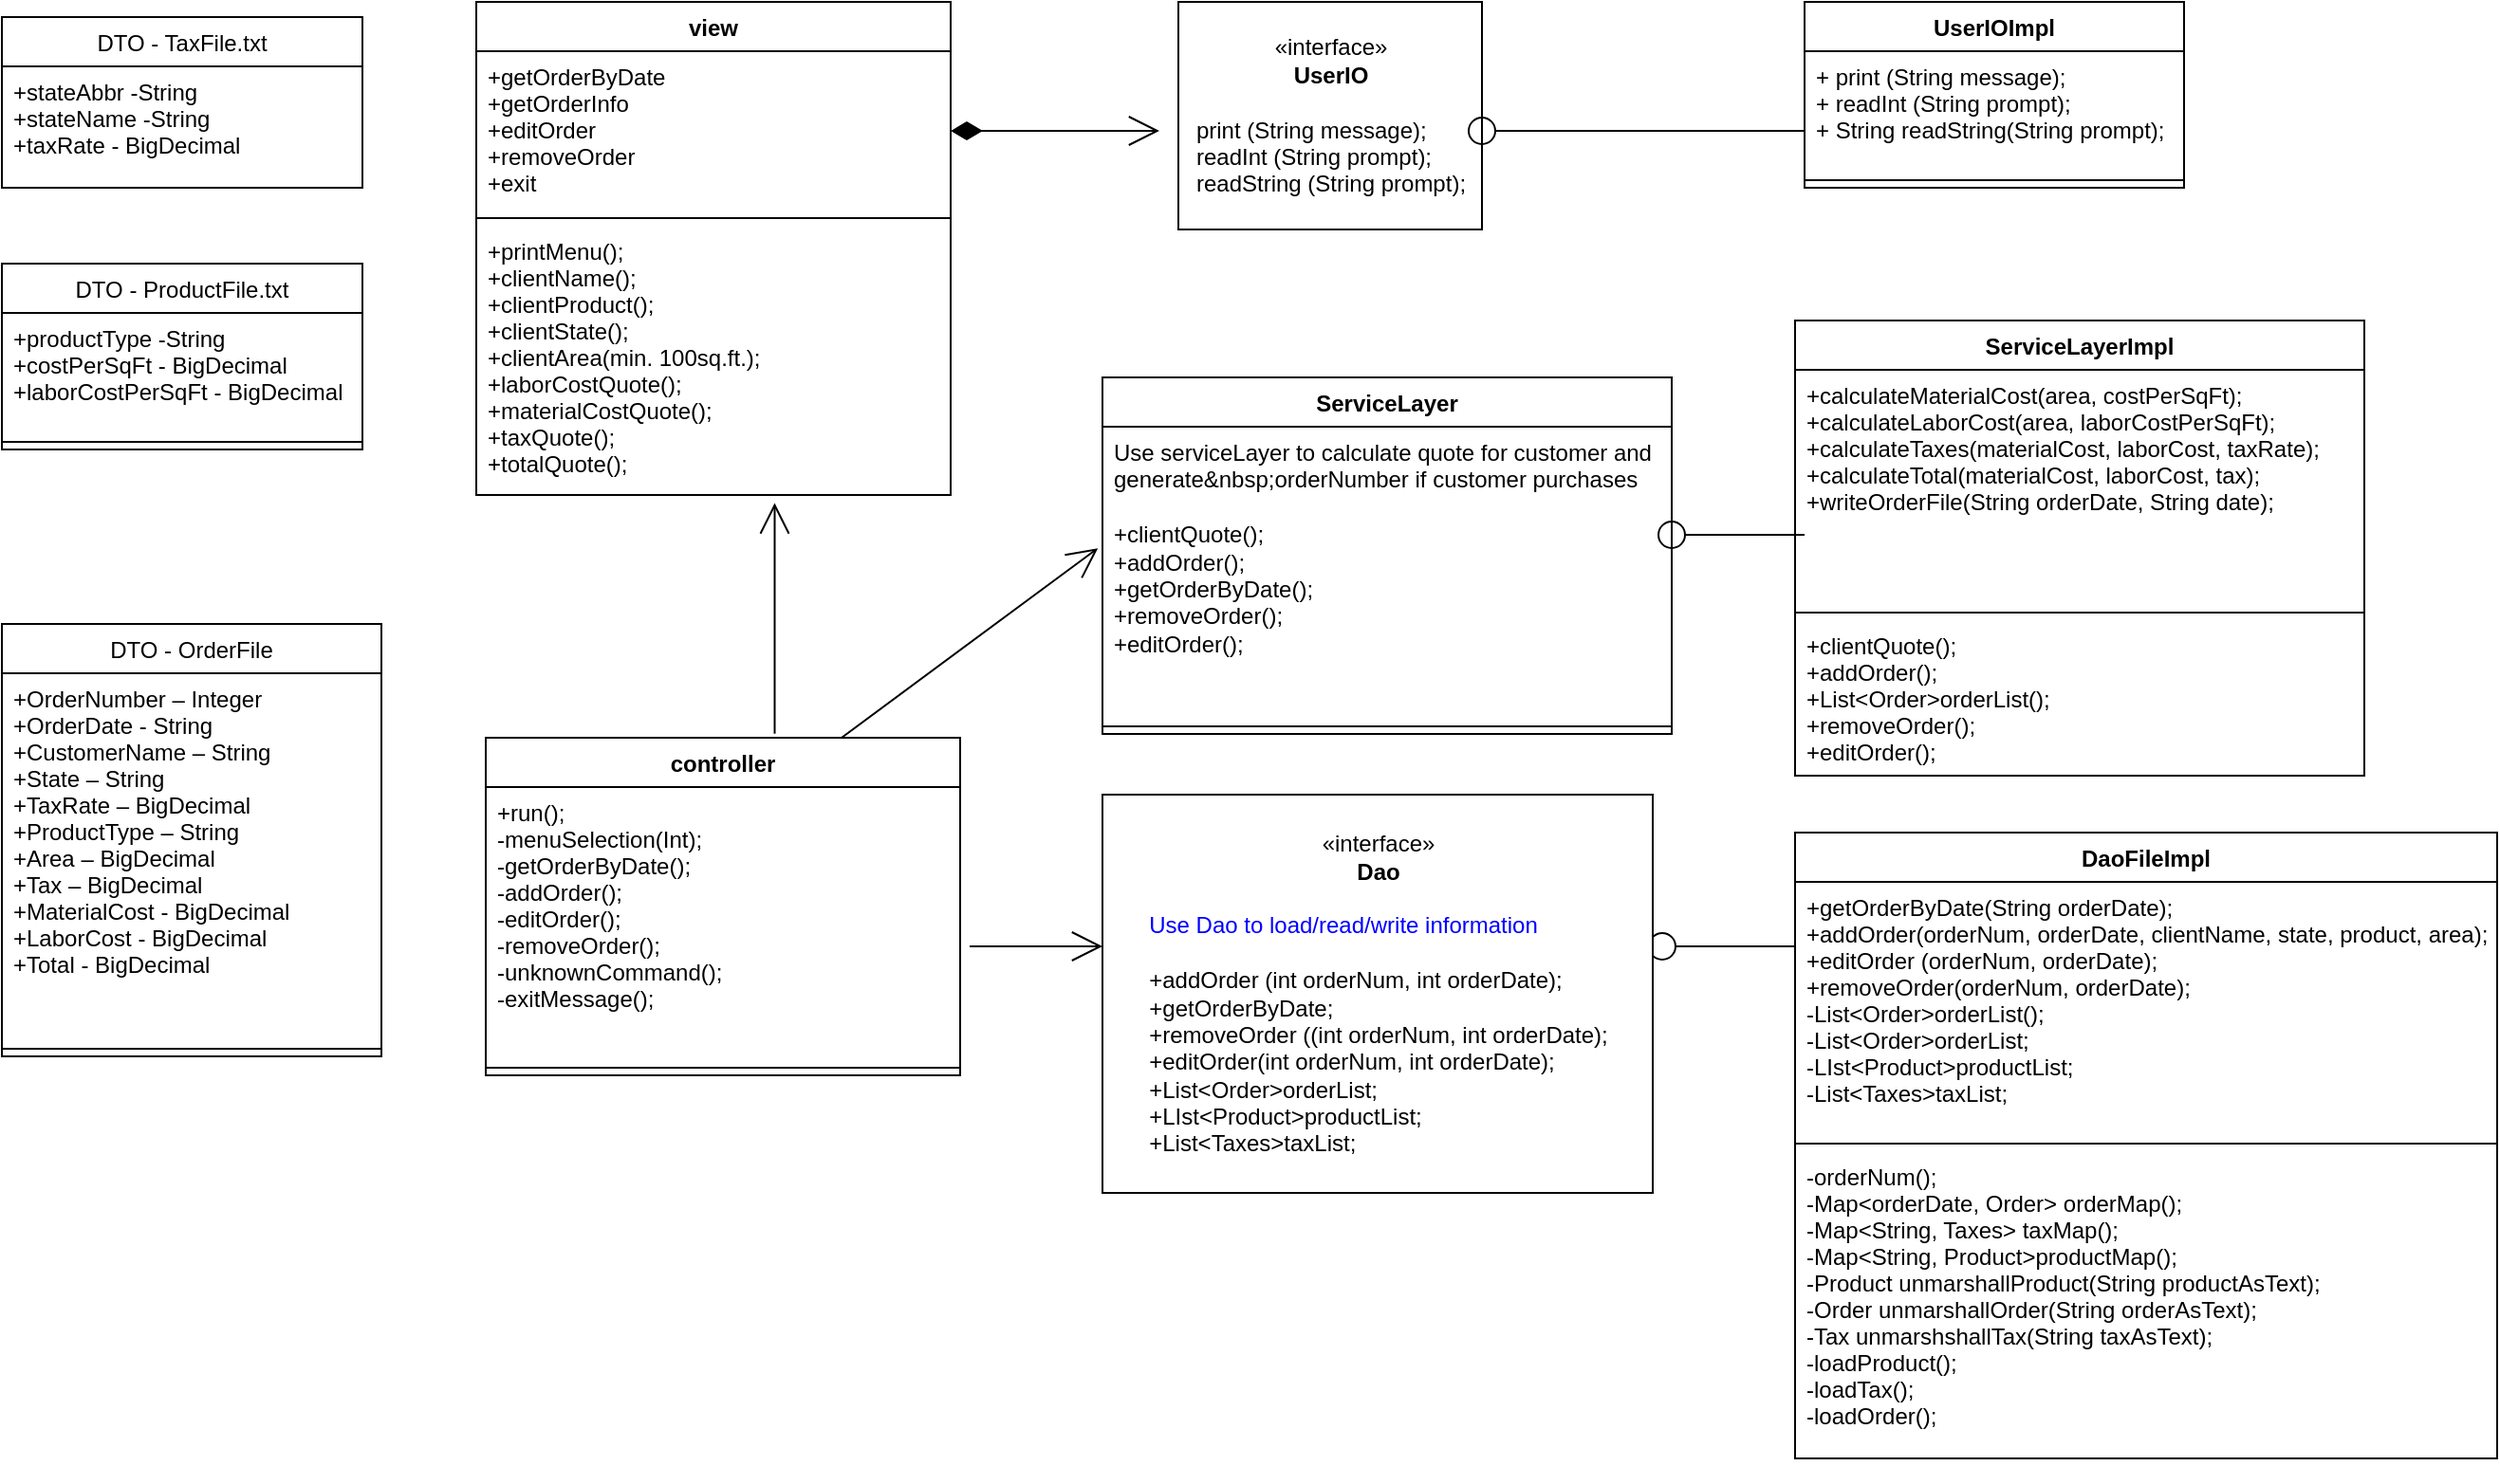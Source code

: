 <mxfile version="20.7.4" type="device"><diagram id="L3UBAg8dQAbpJUuamHHr" name="Page-1"><mxGraphModel dx="1050" dy="541" grid="1" gridSize="10" guides="1" tooltips="1" connect="1" arrows="1" fold="1" page="1" pageScale="1" pageWidth="850" pageHeight="1100" math="0" shadow="0"><root><mxCell id="0"/><mxCell id="1" parent="0"/><mxCell id="_ahWs5Ajes9bLg9er3oh-1" value="UserIOImpl" style="swimlane;fontStyle=1;align=center;verticalAlign=top;childLayout=stackLayout;horizontal=1;startSize=26;horizontalStack=0;resizeParent=1;resizeParentMax=0;resizeLast=0;collapsible=1;marginBottom=0;" parent="1" vertex="1"><mxGeometry x="980" y="32" width="200" height="98" as="geometry"/></mxCell><mxCell id="_ahWs5Ajes9bLg9er3oh-2" value="+ print (String message);&#10;+ readInt (String prompt);&#10;+ String readString(String prompt);" style="text;strokeColor=none;fillColor=none;align=left;verticalAlign=top;spacingLeft=4;spacingRight=4;overflow=hidden;rotatable=0;points=[[0,0.5],[1,0.5]];portConstraint=eastwest;" parent="_ahWs5Ajes9bLg9er3oh-1" vertex="1"><mxGeometry y="26" width="200" height="64" as="geometry"/></mxCell><mxCell id="_ahWs5Ajes9bLg9er3oh-3" value="" style="line;strokeWidth=1;fillColor=none;align=left;verticalAlign=middle;spacingTop=-1;spacingLeft=3;spacingRight=3;rotatable=0;labelPosition=right;points=[];portConstraint=eastwest;" parent="_ahWs5Ajes9bLg9er3oh-1" vertex="1"><mxGeometry y="90" width="200" height="8" as="geometry"/></mxCell><mxCell id="_ahWs5Ajes9bLg9er3oh-5" value="view" style="swimlane;fontStyle=1;align=center;verticalAlign=top;childLayout=stackLayout;horizontal=1;startSize=26;horizontalStack=0;resizeParent=1;resizeParentMax=0;resizeLast=0;collapsible=1;marginBottom=0;" parent="1" vertex="1"><mxGeometry x="280" y="32" width="250" height="260" as="geometry"/></mxCell><mxCell id="_ahWs5Ajes9bLg9er3oh-6" value="+getOrderByDate&#10;+getOrderInfo&#10;+editOrder&#10;+removeOrder&#10;+exit" style="text;strokeColor=none;fillColor=none;align=left;verticalAlign=top;spacingLeft=4;spacingRight=4;overflow=hidden;rotatable=0;points=[[0,0.5],[1,0.5]];portConstraint=eastwest;" parent="_ahWs5Ajes9bLg9er3oh-5" vertex="1"><mxGeometry y="26" width="250" height="84" as="geometry"/></mxCell><mxCell id="_ahWs5Ajes9bLg9er3oh-7" value="" style="line;strokeWidth=1;fillColor=none;align=left;verticalAlign=middle;spacingTop=-1;spacingLeft=3;spacingRight=3;rotatable=0;labelPosition=right;points=[];portConstraint=eastwest;" parent="_ahWs5Ajes9bLg9er3oh-5" vertex="1"><mxGeometry y="110" width="250" height="8" as="geometry"/></mxCell><mxCell id="_ahWs5Ajes9bLg9er3oh-8" value="+printMenu();&#10;+clientName();&#10;+clientProduct();&#10;+clientState();&#10;+clientArea(min. 100sq.ft.);&#10;+laborCostQuote();&#10;+materialCostQuote();&#10;+taxQuote();&#10;+totalQuote();" style="text;strokeColor=none;fillColor=none;align=left;verticalAlign=top;spacingLeft=4;spacingRight=4;overflow=hidden;rotatable=0;points=[[0,0.5],[1,0.5]];portConstraint=eastwest;" parent="_ahWs5Ajes9bLg9er3oh-5" vertex="1"><mxGeometry y="118" width="250" height="142" as="geometry"/></mxCell><mxCell id="_ahWs5Ajes9bLg9er3oh-9" value="controller" style="swimlane;fontStyle=1;align=center;verticalAlign=top;childLayout=stackLayout;horizontal=1;startSize=26;horizontalStack=0;resizeParent=1;resizeParentMax=0;resizeLast=0;collapsible=1;marginBottom=0;" parent="1" vertex="1"><mxGeometry x="285" y="420" width="250" height="178" as="geometry"><mxRectangle x="280" y="300" width="100" height="30" as="alternateBounds"/></mxGeometry></mxCell><mxCell id="_ahWs5Ajes9bLg9er3oh-10" value="+run();&#10;-menuSelection(Int);&#10;-getOrderByDate();&#10;-addOrder();&#10;-editOrder();&#10;-removeOrder();&#10;-unknownCommand();&#10;-exitMessage();" style="text;strokeColor=none;fillColor=none;align=left;verticalAlign=top;spacingLeft=4;spacingRight=4;overflow=hidden;rotatable=0;points=[[0,0.5],[1,0.5]];portConstraint=eastwest;" parent="_ahWs5Ajes9bLg9er3oh-9" vertex="1"><mxGeometry y="26" width="250" height="144" as="geometry"/></mxCell><mxCell id="_ahWs5Ajes9bLg9er3oh-11" value="" style="line;strokeWidth=1;fillColor=none;align=left;verticalAlign=middle;spacingTop=-1;spacingLeft=3;spacingRight=3;rotatable=0;labelPosition=right;points=[];portConstraint=eastwest;" parent="_ahWs5Ajes9bLg9er3oh-9" vertex="1"><mxGeometry y="170" width="250" height="8" as="geometry"/></mxCell><mxCell id="_ahWs5Ajes9bLg9er3oh-13" value="DaoFileImpl" style="swimlane;fontStyle=1;align=center;verticalAlign=top;childLayout=stackLayout;horizontal=1;startSize=26;horizontalStack=0;resizeParent=1;resizeParentMax=0;resizeLast=0;collapsible=1;marginBottom=0;" parent="1" vertex="1"><mxGeometry x="975" y="470" width="370" height="330" as="geometry"/></mxCell><mxCell id="_ahWs5Ajes9bLg9er3oh-14" value="+getOrderByDate(String orderDate); &#10;+addOrder(orderNum, orderDate, clientName, state, product, area);&#10;+editOrder (orderNum, orderDate);&#10;+removeOrder(orderNum, orderDate);&#10;-List&lt;Order&gt;orderList();&#10;-List&lt;Order&gt;orderList;&#10;-LIst&lt;Product&gt;productList;&#10;-List&lt;Taxes&gt;taxList;" style="text;strokeColor=none;fillColor=none;align=left;verticalAlign=top;spacingLeft=4;spacingRight=4;overflow=hidden;rotatable=0;points=[[0,0.5],[1,0.5]];portConstraint=eastwest;" parent="_ahWs5Ajes9bLg9er3oh-13" vertex="1"><mxGeometry y="26" width="370" height="134" as="geometry"/></mxCell><mxCell id="_ahWs5Ajes9bLg9er3oh-15" value="" style="line;strokeWidth=1;fillColor=none;align=left;verticalAlign=middle;spacingTop=-1;spacingLeft=3;spacingRight=3;rotatable=0;labelPosition=right;points=[];portConstraint=eastwest;" parent="_ahWs5Ajes9bLg9er3oh-13" vertex="1"><mxGeometry y="160" width="370" height="8" as="geometry"/></mxCell><mxCell id="_ahWs5Ajes9bLg9er3oh-16" value="-orderNum();&#10;-Map&lt;orderDate, Order&gt; orderMap();&#10;-Map&lt;String, Taxes&gt; taxMap();&#10;-Map&lt;String, Product&gt;productMap(); &#10;-Product unmarshallProduct(String productAsText);&#10;-Order unmarshallOrder(String orderAsText);&#10;-Tax unmarshshallTax(String taxAsText);&#10;-loadProduct();&#10;-loadTax();&#10;-loadOrder();" style="text;strokeColor=none;fillColor=none;align=left;verticalAlign=top;spacingLeft=4;spacingRight=4;overflow=hidden;rotatable=0;points=[[0,0.5],[1,0.5]];portConstraint=eastwest;" parent="_ahWs5Ajes9bLg9er3oh-13" vertex="1"><mxGeometry y="168" width="370" height="162" as="geometry"/></mxCell><mxCell id="_ahWs5Ajes9bLg9er3oh-19" value="«interface»&lt;br&gt;&lt;b&gt;UserIO&lt;br&gt;&lt;/b&gt;&lt;br&gt;&lt;div style=&quot;text-align: left;&quot;&gt;&lt;span style=&quot;background-color: initial;&quot;&gt;print (String message);&lt;/span&gt;&lt;/div&gt;&lt;div style=&quot;text-align: left;&quot;&gt;&lt;span style=&quot;background-color: initial;&quot;&gt;readInt (String prompt);&lt;/span&gt;&lt;/div&gt;readString (String prompt);" style="html=1;" parent="1" vertex="1"><mxGeometry x="650" y="32" width="160" height="120" as="geometry"/></mxCell><mxCell id="7VSA_aUPP1uoK97NnYB3-9" value="" style="edgeStyle=none;curved=1;rounded=0;orthogonalLoop=1;jettySize=auto;html=1;fontSize=12;endArrow=none;startSize=14;endSize=14;sourcePerimeterSpacing=8;targetPerimeterSpacing=8;startArrow=oval;startFill=0;endFill=0;" parent="1" edge="1"><mxGeometry relative="1" as="geometry"><mxPoint x="975" y="530" as="targetPoint"/><mxPoint x="905" y="530" as="sourcePoint"/></mxGeometry></mxCell><mxCell id="_ahWs5Ajes9bLg9er3oh-20" value="«interface»&lt;br&gt;&lt;b&gt;Dao&lt;br&gt;&lt;br&gt;&lt;/b&gt;&lt;div style=&quot;text-align: left;&quot;&gt;&lt;span style=&quot;color: rgb(0, 0, 255); background-color: initial;&quot;&gt;Use Dao to load/read/write information&lt;/span&gt;&lt;br&gt;&lt;/div&gt;&lt;br&gt;&lt;div style=&quot;text-align: left;&quot;&gt;&lt;span style=&quot;background-color: initial;&quot;&gt;+addOrder (int orderNum, int orderDate);&lt;/span&gt;&lt;/div&gt;&lt;div style=&quot;text-align: left;&quot;&gt;&lt;span style=&quot;background-color: initial;&quot;&gt;+&lt;/span&gt;getOrderByDate&lt;span style=&quot;background-color: initial;&quot;&gt;;&lt;/span&gt;&lt;/div&gt;&lt;div style=&quot;text-align: left;&quot;&gt;&lt;span style=&quot;background-color: initial;&quot;&gt;+removeOrder (&lt;/span&gt;&lt;span style=&quot;text-align: center;&quot;&gt;(int orderNum, int orderDate&lt;/span&gt;&lt;span style=&quot;background-color: initial;&quot;&gt;);&lt;/span&gt;&lt;/div&gt;&lt;div style=&quot;text-align: left;&quot;&gt;&lt;span style=&quot;background-color: initial;&quot;&gt;+editOrder(int orderNum, int orderDate);&lt;/span&gt;&lt;/div&gt;&lt;div style=&quot;text-align: left;&quot;&gt;&lt;span style=&quot;background-color: initial;&quot;&gt;+List&amp;lt;Order&amp;gt;orderList;&lt;/span&gt;&lt;/div&gt;&lt;div style=&quot;text-align: left;&quot;&gt;&lt;span style=&quot;background-color: initial;&quot;&gt;+LIst&amp;lt;Product&amp;gt;productList;&lt;/span&gt;&lt;/div&gt;&lt;div style=&quot;text-align: left;&quot;&gt;&lt;span style=&quot;background-color: initial;&quot;&gt;+List&amp;lt;Taxes&amp;gt;taxList;&lt;/span&gt;&lt;/div&gt;" style="html=1;" parent="1" vertex="1"><mxGeometry x="610" y="450" width="290" height="210" as="geometry"/></mxCell><mxCell id="_ahWs5Ajes9bLg9er3oh-21" value="DTO - TaxFile.txt" style="swimlane;fontStyle=0;childLayout=stackLayout;horizontal=1;startSize=26;fillColor=none;horizontalStack=0;resizeParent=1;resizeParentMax=0;resizeLast=0;collapsible=1;marginBottom=0;" parent="1" vertex="1"><mxGeometry x="30" y="40" width="190" height="90" as="geometry"/></mxCell><mxCell id="_ahWs5Ajes9bLg9er3oh-24" value="+stateAbbr -String&#10;+stateName -String&#10;+taxRate - BigDecimal" style="text;strokeColor=none;fillColor=none;align=left;verticalAlign=top;spacingLeft=4;spacingRight=4;overflow=hidden;rotatable=0;points=[[0,0.5],[1,0.5]];portConstraint=eastwest;" parent="_ahWs5Ajes9bLg9er3oh-21" vertex="1"><mxGeometry y="26" width="190" height="64" as="geometry"/></mxCell><mxCell id="cdE-d294g3OG2ptjxDJu-1" value="DTO - ProductFile.txt" style="swimlane;fontStyle=0;align=center;verticalAlign=top;childLayout=stackLayout;horizontal=1;startSize=26;horizontalStack=0;resizeParent=1;resizeParentMax=0;resizeLast=0;collapsible=1;marginBottom=0;" parent="1" vertex="1"><mxGeometry x="30" y="170" width="190" height="98" as="geometry"/></mxCell><mxCell id="cdE-d294g3OG2ptjxDJu-2" value="+productType -String&#10;+costPerSqFt - BigDecimal&#10;+laborCostPerSqFt - BigDecimal&#10;" style="text;strokeColor=none;fillColor=none;align=left;verticalAlign=top;spacingLeft=4;spacingRight=4;overflow=hidden;rotatable=0;points=[[0,0.5],[1,0.5]];portConstraint=eastwest;" parent="cdE-d294g3OG2ptjxDJu-1" vertex="1"><mxGeometry y="26" width="190" height="64" as="geometry"/></mxCell><mxCell id="cdE-d294g3OG2ptjxDJu-3" value="" style="line;strokeWidth=1;fillColor=none;align=left;verticalAlign=middle;spacingTop=-1;spacingLeft=3;spacingRight=3;rotatable=0;labelPosition=right;points=[];portConstraint=eastwest;" parent="cdE-d294g3OG2ptjxDJu-1" vertex="1"><mxGeometry y="90" width="190" height="8" as="geometry"/></mxCell><mxCell id="cdE-d294g3OG2ptjxDJu-5" value="DTO - OrderFile" style="swimlane;fontStyle=0;align=center;verticalAlign=top;childLayout=stackLayout;horizontal=1;startSize=26;horizontalStack=0;resizeParent=1;resizeParentMax=0;resizeLast=0;collapsible=1;marginBottom=0;" parent="1" vertex="1"><mxGeometry x="30" y="360" width="200" height="228" as="geometry"/></mxCell><mxCell id="cdE-d294g3OG2ptjxDJu-6" value="+OrderNumber – Integer&#10;+OrderDate - String&#10;+CustomerName – String&#10;+State – String&#10;+TaxRate – BigDecimal&#10;+ProductType – String&#10;+Area – BigDecimal&#10;+Tax – BigDecimal&#10;+MaterialCost - BigDecimal&#10;+LaborCost - BigDecimal&#10;+Total - BigDecimal&#10;" style="text;strokeColor=none;fillColor=none;align=left;verticalAlign=top;spacingLeft=4;spacingRight=4;overflow=hidden;rotatable=0;points=[[0,0.5],[1,0.5]];portConstraint=eastwest;" parent="cdE-d294g3OG2ptjxDJu-5" vertex="1"><mxGeometry y="26" width="200" height="194" as="geometry"/></mxCell><mxCell id="cdE-d294g3OG2ptjxDJu-7" value="" style="line;strokeWidth=1;fillColor=none;align=left;verticalAlign=middle;spacingTop=-1;spacingLeft=3;spacingRight=3;rotatable=0;labelPosition=right;points=[];portConstraint=eastwest;" parent="cdE-d294g3OG2ptjxDJu-5" vertex="1"><mxGeometry y="220" width="200" height="8" as="geometry"/></mxCell><mxCell id="1o5dCyebVK2eHtdyuBrz-1" value="ServiceLayerImpl" style="swimlane;fontStyle=1;align=center;verticalAlign=top;childLayout=stackLayout;horizontal=1;startSize=26;horizontalStack=0;resizeParent=1;resizeParentMax=0;resizeLast=0;collapsible=1;marginBottom=0;" parent="1" vertex="1"><mxGeometry x="975" y="200" width="300" height="240" as="geometry"/></mxCell><mxCell id="1o5dCyebVK2eHtdyuBrz-2" value="+calculateMaterialCost(area, costPerSqFt);&#10;+calculateLaborCost(area, laborCostPerSqFt);&#10;+calculateTaxes(materialCost, laborCost, taxRate);&#10;+calculateTotal(materialCost, laborCost, tax);&#10;+writeOrderFile(String orderDate, String date);" style="text;strokeColor=none;fillColor=none;align=left;verticalAlign=top;spacingLeft=4;spacingRight=4;overflow=hidden;rotatable=0;points=[[0,0.5],[1,0.5]];portConstraint=eastwest;" parent="1o5dCyebVK2eHtdyuBrz-1" vertex="1"><mxGeometry y="26" width="300" height="124" as="geometry"/></mxCell><mxCell id="1o5dCyebVK2eHtdyuBrz-3" value="" style="line;strokeWidth=1;fillColor=none;align=left;verticalAlign=middle;spacingTop=-1;spacingLeft=3;spacingRight=3;rotatable=0;labelPosition=right;points=[];portConstraint=eastwest;" parent="1o5dCyebVK2eHtdyuBrz-1" vertex="1"><mxGeometry y="150" width="300" height="8" as="geometry"/></mxCell><mxCell id="1o5dCyebVK2eHtdyuBrz-4" value="+clientQuote();&#10;+addOrder();&#10;+List&lt;Order&gt;orderList();&#10;+removeOrder();&#10;+editOrder();" style="text;strokeColor=none;fillColor=none;align=left;verticalAlign=top;spacingLeft=4;spacingRight=4;overflow=hidden;rotatable=0;points=[[0,0.5],[1,0.5]];portConstraint=eastwest;" parent="1o5dCyebVK2eHtdyuBrz-1" vertex="1"><mxGeometry y="158" width="300" height="82" as="geometry"/></mxCell><mxCell id="1o5dCyebVK2eHtdyuBrz-5" value="ServiceLayer" style="swimlane;fontStyle=1;align=center;verticalAlign=top;childLayout=stackLayout;horizontal=1;startSize=26;horizontalStack=0;resizeParent=1;resizeParentMax=0;resizeLast=0;collapsible=1;marginBottom=0;" parent="1" vertex="1"><mxGeometry x="610" y="230" width="300" height="188" as="geometry"/></mxCell><mxCell id="1o5dCyebVK2eHtdyuBrz-6" value="Use serviceLayer to calculate quote for customer and&#10;generate&amp;nbsp;orderNumber if customer purchases&#10;&#10;+clientQuote();&#10;+addOrder();&#10;+getOrderByDate();&#10;+removeOrder();&#10;+editOrder();" style="text;strokeColor=none;fillColor=none;align=left;verticalAlign=top;spacingLeft=4;spacingRight=4;overflow=hidden;rotatable=0;points=[[0,0.5],[1,0.5]];portConstraint=eastwest;fontColor=#000000;labelBorderColor=none;whiteSpace=wrap;" parent="1o5dCyebVK2eHtdyuBrz-5" vertex="1"><mxGeometry y="26" width="300" height="154" as="geometry"/></mxCell><mxCell id="1o5dCyebVK2eHtdyuBrz-7" value="" style="line;strokeWidth=1;fillColor=none;align=left;verticalAlign=middle;spacingTop=-1;spacingLeft=3;spacingRight=3;rotatable=0;labelPosition=right;points=[];portConstraint=eastwest;" parent="1o5dCyebVK2eHtdyuBrz-5" vertex="1"><mxGeometry y="180" width="300" height="8" as="geometry"/></mxCell><mxCell id="7VSA_aUPP1uoK97NnYB3-3" value="" style="edgeStyle=none;orthogonalLoop=1;jettySize=auto;html=1;rounded=0;fontSize=12;endArrow=open;startSize=14;endSize=14;sourcePerimeterSpacing=8;targetPerimeterSpacing=8;exitX=1;exitY=0.5;exitDx=0;exitDy=0;startArrow=diamondThin;startFill=1;endFill=0;" parent="1" source="_ahWs5Ajes9bLg9er3oh-6" edge="1"><mxGeometry width="140" relative="1" as="geometry"><mxPoint x="540" y="100" as="sourcePoint"/><mxPoint x="640" y="100" as="targetPoint"/><Array as="points"><mxPoint x="610" y="100"/></Array></mxGeometry></mxCell><mxCell id="7VSA_aUPP1uoK97NnYB3-4" value="" style="edgeStyle=none;orthogonalLoop=1;jettySize=auto;html=1;rounded=0;fontSize=12;endArrow=open;startSize=14;endSize=14;sourcePerimeterSpacing=8;targetPerimeterSpacing=8;curved=1;entryX=0.629;entryY=1.03;entryDx=0;entryDy=0;entryPerimeter=0;exitX=0.609;exitY=-0.012;exitDx=0;exitDy=0;exitPerimeter=0;" parent="1" source="_ahWs5Ajes9bLg9er3oh-9" target="_ahWs5Ajes9bLg9er3oh-8" edge="1"><mxGeometry width="140" relative="1" as="geometry"><mxPoint x="320" y="350" as="sourcePoint"/><mxPoint x="460" y="350" as="targetPoint"/><Array as="points"/></mxGeometry></mxCell><mxCell id="7VSA_aUPP1uoK97NnYB3-5" value="" style="edgeStyle=none;orthogonalLoop=1;jettySize=auto;html=1;rounded=0;fontSize=12;endArrow=open;startSize=14;endSize=14;sourcePerimeterSpacing=8;targetPerimeterSpacing=8;curved=1;" parent="1" edge="1"><mxGeometry width="140" relative="1" as="geometry"><mxPoint x="540" y="530" as="sourcePoint"/><mxPoint x="610" y="530" as="targetPoint"/><Array as="points"/></mxGeometry></mxCell><mxCell id="7VSA_aUPP1uoK97NnYB3-6" value="" style="edgeStyle=none;orthogonalLoop=1;jettySize=auto;html=1;rounded=0;fontSize=12;endArrow=open;startSize=14;endSize=14;sourcePerimeterSpacing=8;targetPerimeterSpacing=8;curved=1;entryX=-0.008;entryY=0.416;entryDx=0;entryDy=0;entryPerimeter=0;exitX=0.75;exitY=0;exitDx=0;exitDy=0;" parent="1" source="_ahWs5Ajes9bLg9er3oh-9" target="1o5dCyebVK2eHtdyuBrz-6" edge="1"><mxGeometry width="140" relative="1" as="geometry"><mxPoint x="460" y="400" as="sourcePoint"/><mxPoint x="600" y="400" as="targetPoint"/><Array as="points"/></mxGeometry></mxCell><mxCell id="7VSA_aUPP1uoK97NnYB3-10" value="" style="edgeStyle=none;curved=1;rounded=0;orthogonalLoop=1;jettySize=auto;html=1;fontSize=12;endArrow=none;startSize=14;endSize=14;sourcePerimeterSpacing=8;targetPerimeterSpacing=8;startArrow=oval;startFill=0;endFill=0;" parent="1" edge="1"><mxGeometry relative="1" as="geometry"><mxPoint x="980" y="313" as="targetPoint"/><mxPoint x="910" y="313" as="sourcePoint"/></mxGeometry></mxCell><mxCell id="7VSA_aUPP1uoK97NnYB3-7" value="" style="edgeStyle=none;orthogonalLoop=1;jettySize=auto;html=1;rounded=0;fontSize=12;endArrow=none;startSize=14;endSize=14;sourcePerimeterSpacing=8;targetPerimeterSpacing=8;curved=1;startArrow=oval;startFill=0;endFill=0;" parent="1" edge="1"><mxGeometry width="140" relative="1" as="geometry"><mxPoint x="810" y="100" as="sourcePoint"/><mxPoint x="980" y="100" as="targetPoint"/><Array as="points"/></mxGeometry></mxCell></root></mxGraphModel></diagram></mxfile>
